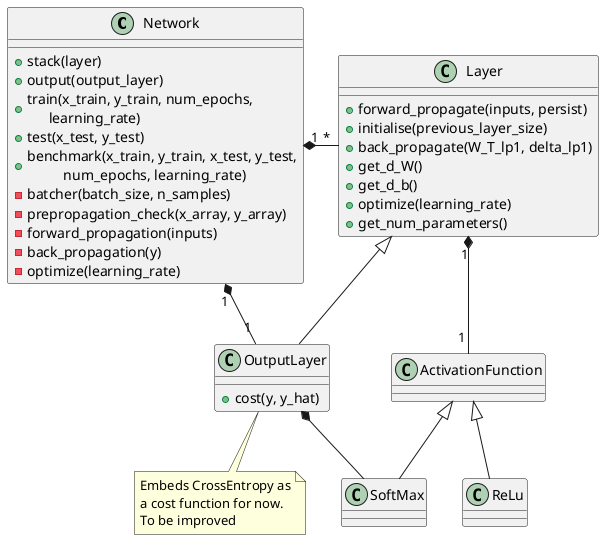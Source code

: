 @startuml

skinparam defaultFontName Inconsolata

class Network {
+ stack(layer)
+ output(output_layer)
+ train(x_train, y_train, num_epochs,\n      learning_rate)
+ test(x_test, y_test)
+ benchmark(x_train, y_train, x_test, y_test,\n          num_epochs, learning_rate)
- batcher(batch_size, n_samples)
- prepropagation_check(x_array, y_array)
- forward_propagation(inputs)
- back_propagation(y)
- optimize(learning_rate)
}

class Layer {
  + forward_propagate(inputs, persist)
  + initialise(previous_layer_size)
  + back_propagate(W_T_lp1, delta_lp1)
  + get_d_W()
  + get_d_b()
  + optimize(learning_rate)
  + get_num_parameters()
}

class OutputLayer {
  + cost(y, y_hat)
}

note bottom of OutputLayer: Embeds CrossEntropy as\na cost function for now.\nTo be improved

class ActivationFunction {

}

class ReLu {

}

class SoftMax {

}


Network "1"*-right-"      *" Layer
Network "           1"*--"1" OutputLayer
Layer <|-- OutputLayer
Layer "1"*--"     1" ActivationFunction
ActivationFunction <|-down- ReLu
ActivationFunction <|-down- SoftMax
OutputLayer *-down- SoftMax

@enduml
